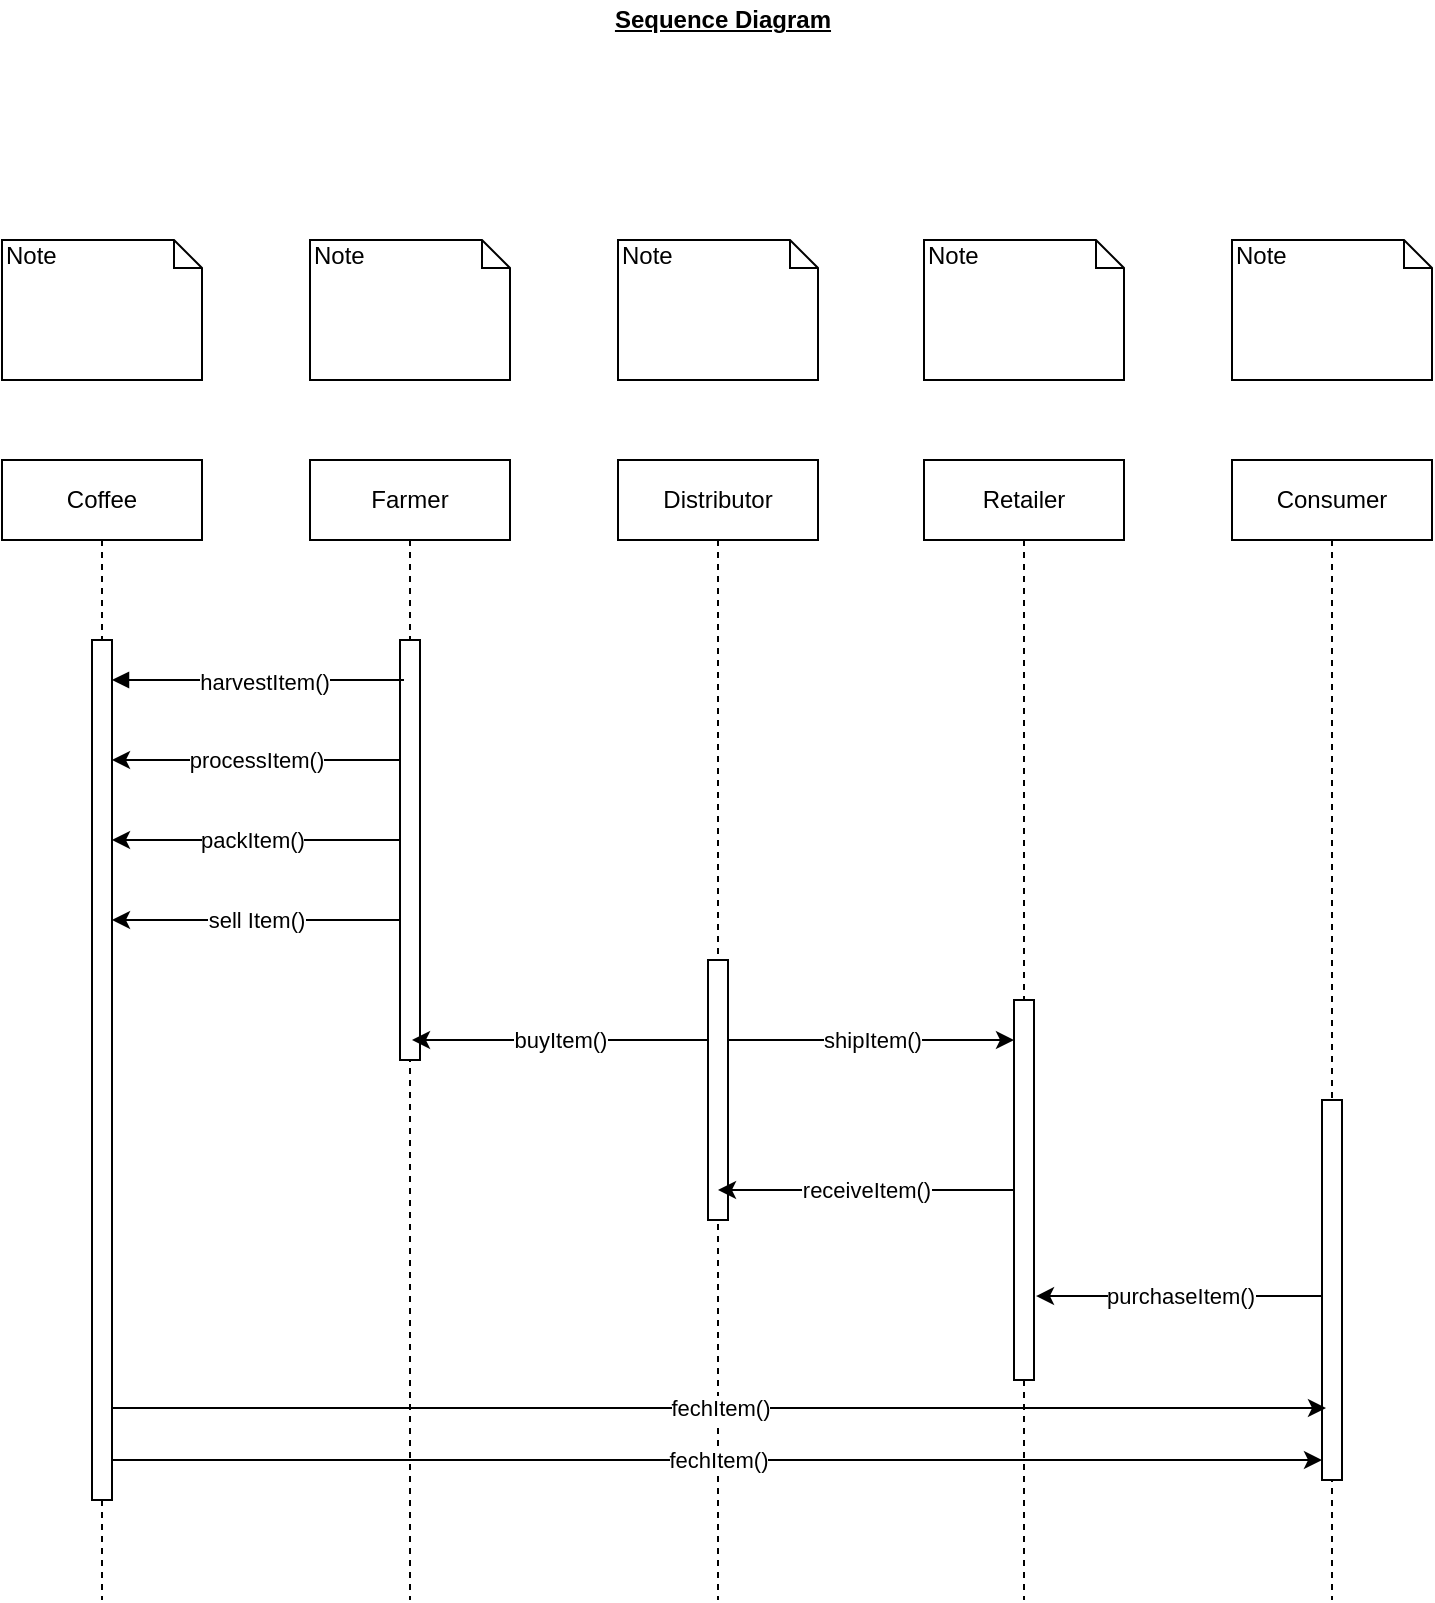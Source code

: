 <mxfile version="12.9.3" type="device"><diagram id="QJWbBPvFXe9X8YvMg6Tw" name="Page-1"><mxGraphModel dx="1102" dy="853" grid="1" gridSize="10" guides="1" tooltips="1" connect="1" arrows="1" fold="1" page="1" pageScale="1" pageWidth="850" pageHeight="1100" math="0" shadow="0"><root><mxCell id="0"/><mxCell id="1" parent="0"/><mxCell id="LZPFJL7dd0WEIpDpH34Q-1" value="Note" style="shape=note;whiteSpace=wrap;html=1;size=14;verticalAlign=top;align=left;spacingTop=-6;" parent="1" vertex="1"><mxGeometry x="65" y="160" width="100" height="70" as="geometry"/></mxCell><mxCell id="LZPFJL7dd0WEIpDpH34Q-4" value="Note" style="shape=note;whiteSpace=wrap;html=1;size=14;verticalAlign=top;align=left;spacingTop=-6;" parent="1" vertex="1"><mxGeometry x="219" y="160" width="100" height="70" as="geometry"/></mxCell><mxCell id="LZPFJL7dd0WEIpDpH34Q-6" value="Note" style="shape=note;whiteSpace=wrap;html=1;size=14;verticalAlign=top;align=left;spacingTop=-6;" parent="1" vertex="1"><mxGeometry x="373" y="160" width="100" height="70" as="geometry"/></mxCell><mxCell id="LZPFJL7dd0WEIpDpH34Q-8" value="Note" style="shape=note;whiteSpace=wrap;html=1;size=14;verticalAlign=top;align=left;spacingTop=-6;" parent="1" vertex="1"><mxGeometry x="526" y="160" width="100" height="70" as="geometry"/></mxCell><mxCell id="LZPFJL7dd0WEIpDpH34Q-10" value="Distributor" style="shape=umlLifeline;perimeter=lifelinePerimeter;whiteSpace=wrap;html=1;container=1;collapsible=0;recursiveResize=0;outlineConnect=0;" parent="1" vertex="1"><mxGeometry x="373" y="270" width="100" height="570" as="geometry"/></mxCell><mxCell id="LZPFJL7dd0WEIpDpH34Q-20" value="" style="html=1;points=[];perimeter=orthogonalPerimeter;" parent="LZPFJL7dd0WEIpDpH34Q-10" vertex="1"><mxGeometry x="45" y="250" width="10" height="130" as="geometry"/></mxCell><mxCell id="LZPFJL7dd0WEIpDpH34Q-11" value="Farmer" style="shape=umlLifeline;perimeter=lifelinePerimeter;whiteSpace=wrap;html=1;container=1;collapsible=0;recursiveResize=0;outlineConnect=0;" parent="1" vertex="1"><mxGeometry x="219" y="270" width="100" height="570" as="geometry"/></mxCell><mxCell id="LZPFJL7dd0WEIpDpH34Q-15" value="" style="html=1;points=[];perimeter=orthogonalPerimeter;" parent="LZPFJL7dd0WEIpDpH34Q-11" vertex="1"><mxGeometry x="45" y="90" width="10" height="210" as="geometry"/></mxCell><mxCell id="LZPFJL7dd0WEIpDpH34Q-12" value="Coffee" style="shape=umlLifeline;perimeter=lifelinePerimeter;whiteSpace=wrap;html=1;container=1;collapsible=0;recursiveResize=0;outlineConnect=0;" parent="1" vertex="1"><mxGeometry x="65" y="270" width="100" height="570" as="geometry"/></mxCell><mxCell id="LZPFJL7dd0WEIpDpH34Q-14" value="" style="html=1;points=[];perimeter=orthogonalPerimeter;" parent="LZPFJL7dd0WEIpDpH34Q-12" vertex="1"><mxGeometry x="45" y="90" width="10" height="430" as="geometry"/></mxCell><mxCell id="LZPFJL7dd0WEIpDpH34Q-13" value="Retailer" style="shape=umlLifeline;perimeter=lifelinePerimeter;whiteSpace=wrap;html=1;container=1;collapsible=0;recursiveResize=0;outlineConnect=0;" parent="1" vertex="1"><mxGeometry x="526" y="270" width="100" height="570" as="geometry"/></mxCell><mxCell id="LZPFJL7dd0WEIpDpH34Q-16" value="harvestItem()" style="html=1;verticalAlign=bottom;endArrow=block;" parent="1" edge="1"><mxGeometry x="-0.038" y="10" width="80" relative="1" as="geometry"><mxPoint x="266" y="380" as="sourcePoint"/><mxPoint x="120" y="380" as="targetPoint"/><Array as="points"><mxPoint x="210" y="380"/></Array><mxPoint as="offset"/></mxGeometry></mxCell><mxCell id="T0x0hNC8HkiwgjmvuqsX-1" value="Consumer" style="shape=umlLifeline;perimeter=lifelinePerimeter;whiteSpace=wrap;html=1;container=1;collapsible=0;recursiveResize=0;outlineConnect=0;" parent="1" vertex="1"><mxGeometry x="680" y="270" width="100" height="570" as="geometry"/></mxCell><mxCell id="T0x0hNC8HkiwgjmvuqsX-3" value="processItem()" style="edgeStyle=orthogonalEdgeStyle;rounded=0;orthogonalLoop=1;jettySize=auto;html=1;" parent="1" source="LZPFJL7dd0WEIpDpH34Q-15" edge="1"><mxGeometry relative="1" as="geometry"><mxPoint x="120" y="420" as="targetPoint"/><Array as="points"><mxPoint x="260" y="420"/><mxPoint x="260" y="420"/></Array></mxGeometry></mxCell><mxCell id="T0x0hNC8HkiwgjmvuqsX-5" value="packItem()" style="edgeStyle=orthogonalEdgeStyle;rounded=0;orthogonalLoop=1;jettySize=auto;html=1;" parent="1" source="LZPFJL7dd0WEIpDpH34Q-15" edge="1"><mxGeometry x="0.028" relative="1" as="geometry"><mxPoint x="120" y="460" as="targetPoint"/><Array as="points"><mxPoint x="230" y="460"/><mxPoint x="230" y="460"/></Array><mxPoint as="offset"/></mxGeometry></mxCell><mxCell id="T0x0hNC8HkiwgjmvuqsX-6" value="sell Item()" style="edgeStyle=orthogonalEdgeStyle;rounded=0;orthogonalLoop=1;jettySize=auto;html=1;" parent="1" source="LZPFJL7dd0WEIpDpH34Q-15" edge="1"><mxGeometry relative="1" as="geometry"><mxPoint x="120" y="500" as="targetPoint"/><Array as="points"><mxPoint x="120" y="500"/></Array></mxGeometry></mxCell><mxCell id="T0x0hNC8HkiwgjmvuqsX-7" value="buyItem()" style="edgeStyle=orthogonalEdgeStyle;rounded=0;orthogonalLoop=1;jettySize=auto;html=1;" parent="1" source="LZPFJL7dd0WEIpDpH34Q-20" edge="1"><mxGeometry relative="1" as="geometry"><mxPoint x="270" y="560" as="targetPoint"/><Array as="points"><mxPoint x="350" y="560"/><mxPoint x="350" y="560"/></Array></mxGeometry></mxCell><mxCell id="T0x0hNC8HkiwgjmvuqsX-9" value="receiveItem()" style="edgeStyle=orthogonalEdgeStyle;rounded=0;orthogonalLoop=1;jettySize=auto;html=1;" parent="1" source="LZPFJL7dd0WEIpDpH34Q-17" target="LZPFJL7dd0WEIpDpH34Q-10" edge="1"><mxGeometry relative="1" as="geometry"><mxPoint x="460" y="635" as="targetPoint"/><Array as="points"><mxPoint x="480" y="635"/><mxPoint x="480" y="635"/></Array></mxGeometry></mxCell><mxCell id="LZPFJL7dd0WEIpDpH34Q-17" value="" style="html=1;points=[];perimeter=orthogonalPerimeter;" parent="1" vertex="1"><mxGeometry x="571" y="540" width="10" height="190" as="geometry"/></mxCell><mxCell id="T0x0hNC8HkiwgjmvuqsX-8" value="shipItem()" style="edgeStyle=orthogonalEdgeStyle;rounded=0;orthogonalLoop=1;jettySize=auto;html=1;" parent="1" source="LZPFJL7dd0WEIpDpH34Q-20" target="LZPFJL7dd0WEIpDpH34Q-17" edge="1"><mxGeometry relative="1" as="geometry"><Array as="points"><mxPoint x="570" y="560"/><mxPoint x="570" y="560"/></Array></mxGeometry></mxCell><mxCell id="T0x0hNC8HkiwgjmvuqsX-11" value="purchaseItem()" style="edgeStyle=orthogonalEdgeStyle;rounded=0;orthogonalLoop=1;jettySize=auto;html=1;entryX=1.1;entryY=0.779;entryDx=0;entryDy=0;entryPerimeter=0;" parent="1" source="T0x0hNC8HkiwgjmvuqsX-2" target="LZPFJL7dd0WEIpDpH34Q-17" edge="1"><mxGeometry relative="1" as="geometry"><Array as="points"><mxPoint x="700" y="688"/><mxPoint x="700" y="688"/></Array></mxGeometry></mxCell><mxCell id="T0x0hNC8HkiwgjmvuqsX-2" value="" style="html=1;points=[];perimeter=orthogonalPerimeter;" parent="1" vertex="1"><mxGeometry x="725" y="590" width="10" height="190" as="geometry"/></mxCell><mxCell id="T0x0hNC8HkiwgjmvuqsX-12" value="fechItem()" style="edgeStyle=orthogonalEdgeStyle;rounded=0;orthogonalLoop=1;jettySize=auto;html=1;" parent="1" edge="1"><mxGeometry relative="1" as="geometry"><mxPoint x="120" y="744" as="sourcePoint"/><mxPoint x="727" y="744" as="targetPoint"/><Array as="points"><mxPoint x="727" y="744"/></Array></mxGeometry></mxCell><mxCell id="T0x0hNC8HkiwgjmvuqsX-14" value="fechItem()" style="edgeStyle=orthogonalEdgeStyle;rounded=0;orthogonalLoop=1;jettySize=auto;html=1;" parent="1" edge="1"><mxGeometry relative="1" as="geometry"><mxPoint x="120" y="770" as="sourcePoint"/><mxPoint x="725" y="770" as="targetPoint"/><Array as="points"><mxPoint x="725" y="770"/></Array></mxGeometry></mxCell><mxCell id="T0x0hNC8HkiwgjmvuqsX-19" value="Note" style="shape=note;whiteSpace=wrap;html=1;size=14;verticalAlign=top;align=left;spacingTop=-6;" parent="1" vertex="1"><mxGeometry x="680" y="160" width="100" height="70" as="geometry"/></mxCell><mxCell id="lmBS3JeAA5w3ak9R5Qx9-1" value="Sequence Diagram" style="text;html=1;strokeColor=none;fillColor=none;align=center;verticalAlign=middle;whiteSpace=wrap;rounded=0;fontStyle=5" vertex="1" parent="1"><mxGeometry x="364" y="40" width="123" height="20" as="geometry"/></mxCell></root></mxGraphModel></diagram></mxfile>
